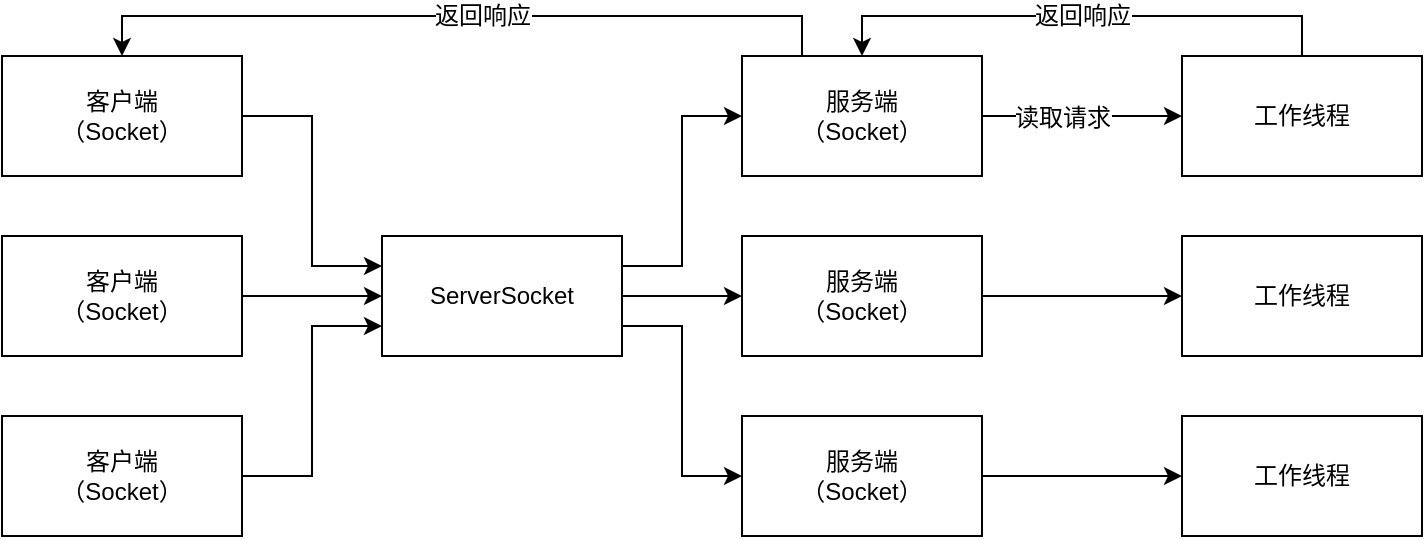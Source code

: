 <mxfile version="12.3.2" type="github" pages="1">
  <diagram id="VHGko0hxx-SuDYcVb9iJ" name="第 1 页">
    <mxGraphModel dx="1422" dy="713" grid="1" gridSize="10" guides="1" tooltips="1" connect="1" arrows="1" fold="1" page="1" pageScale="1" pageWidth="827" pageHeight="1169" math="0" shadow="0">
      <root>
        <mxCell id="0"/>
        <mxCell id="1" parent="0"/>
        <mxCell id="nBgeunHt04MWWih48K07-14" style="edgeStyle=orthogonalEdgeStyle;rounded=0;orthogonalLoop=1;jettySize=auto;html=1;exitX=1;exitY=0.25;exitDx=0;exitDy=0;entryX=0;entryY=0.5;entryDx=0;entryDy=0;" edge="1" parent="1" source="nBgeunHt04MWWih48K07-1" target="nBgeunHt04MWWih48K07-5">
          <mxGeometry relative="1" as="geometry"/>
        </mxCell>
        <mxCell id="nBgeunHt04MWWih48K07-15" style="edgeStyle=orthogonalEdgeStyle;rounded=0;orthogonalLoop=1;jettySize=auto;html=1;entryX=0;entryY=0.5;entryDx=0;entryDy=0;" edge="1" parent="1" source="nBgeunHt04MWWih48K07-1" target="nBgeunHt04MWWih48K07-6">
          <mxGeometry relative="1" as="geometry"/>
        </mxCell>
        <mxCell id="nBgeunHt04MWWih48K07-16" style="edgeStyle=orthogonalEdgeStyle;rounded=0;orthogonalLoop=1;jettySize=auto;html=1;exitX=1;exitY=0.75;exitDx=0;exitDy=0;entryX=0;entryY=0.5;entryDx=0;entryDy=0;" edge="1" parent="1" source="nBgeunHt04MWWih48K07-1" target="nBgeunHt04MWWih48K07-7">
          <mxGeometry relative="1" as="geometry"/>
        </mxCell>
        <mxCell id="nBgeunHt04MWWih48K07-1" value="ServerSocket" style="rounded=0;whiteSpace=wrap;html=1;" vertex="1" parent="1">
          <mxGeometry x="240" y="270" width="120" height="60" as="geometry"/>
        </mxCell>
        <mxCell id="nBgeunHt04MWWih48K07-11" style="edgeStyle=orthogonalEdgeStyle;rounded=0;orthogonalLoop=1;jettySize=auto;html=1;exitX=1;exitY=0.5;exitDx=0;exitDy=0;entryX=0;entryY=0.25;entryDx=0;entryDy=0;" edge="1" parent="1" source="nBgeunHt04MWWih48K07-2" target="nBgeunHt04MWWih48K07-1">
          <mxGeometry relative="1" as="geometry"/>
        </mxCell>
        <mxCell id="nBgeunHt04MWWih48K07-2" value="客户端&lt;br&gt;（Socket）" style="rounded=0;whiteSpace=wrap;html=1;" vertex="1" parent="1">
          <mxGeometry x="50" y="180" width="120" height="60" as="geometry"/>
        </mxCell>
        <mxCell id="nBgeunHt04MWWih48K07-12" style="edgeStyle=orthogonalEdgeStyle;rounded=0;orthogonalLoop=1;jettySize=auto;html=1;entryX=0;entryY=0.5;entryDx=0;entryDy=0;" edge="1" parent="1" source="nBgeunHt04MWWih48K07-3" target="nBgeunHt04MWWih48K07-1">
          <mxGeometry relative="1" as="geometry"/>
        </mxCell>
        <mxCell id="nBgeunHt04MWWih48K07-3" value="客户端&lt;br&gt;（Socket）" style="rounded=0;whiteSpace=wrap;html=1;" vertex="1" parent="1">
          <mxGeometry x="50" y="270" width="120" height="60" as="geometry"/>
        </mxCell>
        <mxCell id="nBgeunHt04MWWih48K07-13" style="edgeStyle=orthogonalEdgeStyle;rounded=0;orthogonalLoop=1;jettySize=auto;html=1;entryX=0;entryY=0.75;entryDx=0;entryDy=0;" edge="1" parent="1" source="nBgeunHt04MWWih48K07-4" target="nBgeunHt04MWWih48K07-1">
          <mxGeometry relative="1" as="geometry"/>
        </mxCell>
        <mxCell id="nBgeunHt04MWWih48K07-4" value="客户端&lt;br&gt;（Socket）" style="rounded=0;whiteSpace=wrap;html=1;" vertex="1" parent="1">
          <mxGeometry x="50" y="360" width="120" height="60" as="geometry"/>
        </mxCell>
        <mxCell id="nBgeunHt04MWWih48K07-17" style="edgeStyle=orthogonalEdgeStyle;rounded=0;orthogonalLoop=1;jettySize=auto;html=1;entryX=0;entryY=0.5;entryDx=0;entryDy=0;" edge="1" parent="1" source="nBgeunHt04MWWih48K07-5" target="nBgeunHt04MWWih48K07-8">
          <mxGeometry relative="1" as="geometry"/>
        </mxCell>
        <mxCell id="nBgeunHt04MWWih48K07-18" value="读取请求" style="text;html=1;align=center;verticalAlign=middle;resizable=0;points=[];;labelBackgroundColor=#ffffff;" vertex="1" connectable="0" parent="nBgeunHt04MWWih48K07-17">
          <mxGeometry x="-0.2" y="-1" relative="1" as="geometry">
            <mxPoint as="offset"/>
          </mxGeometry>
        </mxCell>
        <mxCell id="nBgeunHt04MWWih48K07-25" style="edgeStyle=orthogonalEdgeStyle;rounded=0;orthogonalLoop=1;jettySize=auto;html=1;exitX=0.25;exitY=0;exitDx=0;exitDy=0;entryX=0.5;entryY=0;entryDx=0;entryDy=0;" edge="1" parent="1" source="nBgeunHt04MWWih48K07-5" target="nBgeunHt04MWWih48K07-2">
          <mxGeometry relative="1" as="geometry"/>
        </mxCell>
        <mxCell id="nBgeunHt04MWWih48K07-26" value="返回响应" style="text;html=1;align=center;verticalAlign=middle;resizable=0;points=[];;labelBackgroundColor=#ffffff;" vertex="1" connectable="0" parent="nBgeunHt04MWWih48K07-25">
          <mxGeometry x="0.395" relative="1" as="geometry">
            <mxPoint x="85" as="offset"/>
          </mxGeometry>
        </mxCell>
        <mxCell id="nBgeunHt04MWWih48K07-5" value="服务端&lt;br&gt;（Socket）" style="rounded=0;whiteSpace=wrap;html=1;" vertex="1" parent="1">
          <mxGeometry x="420" y="180" width="120" height="60" as="geometry"/>
        </mxCell>
        <mxCell id="nBgeunHt04MWWih48K07-19" style="edgeStyle=orthogonalEdgeStyle;rounded=0;orthogonalLoop=1;jettySize=auto;html=1;entryX=0;entryY=0.5;entryDx=0;entryDy=0;" edge="1" parent="1" source="nBgeunHt04MWWih48K07-6" target="nBgeunHt04MWWih48K07-9">
          <mxGeometry relative="1" as="geometry"/>
        </mxCell>
        <mxCell id="nBgeunHt04MWWih48K07-6" value="服务端&lt;br&gt;（Socket）" style="rounded=0;whiteSpace=wrap;html=1;" vertex="1" parent="1">
          <mxGeometry x="420" y="270" width="120" height="60" as="geometry"/>
        </mxCell>
        <mxCell id="nBgeunHt04MWWih48K07-20" style="edgeStyle=orthogonalEdgeStyle;rounded=0;orthogonalLoop=1;jettySize=auto;html=1;" edge="1" parent="1" source="nBgeunHt04MWWih48K07-7" target="nBgeunHt04MWWih48K07-10">
          <mxGeometry relative="1" as="geometry"/>
        </mxCell>
        <mxCell id="nBgeunHt04MWWih48K07-7" value="服务端&lt;br&gt;（Socket）" style="rounded=0;whiteSpace=wrap;html=1;" vertex="1" parent="1">
          <mxGeometry x="420" y="360" width="120" height="60" as="geometry"/>
        </mxCell>
        <mxCell id="nBgeunHt04MWWih48K07-21" style="edgeStyle=orthogonalEdgeStyle;rounded=0;orthogonalLoop=1;jettySize=auto;html=1;entryX=0.5;entryY=0;entryDx=0;entryDy=0;" edge="1" parent="1" source="nBgeunHt04MWWih48K07-8" target="nBgeunHt04MWWih48K07-5">
          <mxGeometry relative="1" as="geometry">
            <Array as="points">
              <mxPoint x="700" y="160"/>
              <mxPoint x="480" y="160"/>
            </Array>
          </mxGeometry>
        </mxCell>
        <mxCell id="nBgeunHt04MWWih48K07-24" value="返回响应" style="text;html=1;align=center;verticalAlign=middle;resizable=0;points=[];;labelBackgroundColor=#ffffff;" vertex="1" connectable="0" parent="nBgeunHt04MWWih48K07-21">
          <mxGeometry x="0.146" relative="1" as="geometry">
            <mxPoint x="19" as="offset"/>
          </mxGeometry>
        </mxCell>
        <mxCell id="nBgeunHt04MWWih48K07-8" value="工作线程&lt;span style=&quot;color: rgba(0 , 0 , 0 , 0) ; font-family: monospace ; font-size: 0px ; white-space: nowrap&quot;&gt;%3CmxGraphModel%3E%3Croot%3E%3CmxCell%20id%3D%220%22%2F%3E%3CmxCell%20id%3D%221%22%20parent%3D%220%22%2F%3E%3CmxCell%20id%3D%222%22%20value%3D%22%E6%9C%8D%E5%8A%A1%E7%AB%AF%26lt%3Bbr%26gt%3B%EF%BC%88Socket%EF%BC%89%22%20style%3D%22rounded%3D0%3BwhiteSpace%3Dwrap%3Bhtml%3D1%3B%22%20vertex%3D%221%22%20parent%3D%221%22%3E%3CmxGeometry%20x%3D%22420%22%20y%3D%22180%22%20width%3D%22120%22%20height%3D%2260%22%20as%3D%22geometry%22%2F%3E%3C%2FmxCell%3E%3C%2Froot%3E%3C%2FmxGraphModel%3E&lt;/span&gt;" style="rounded=0;whiteSpace=wrap;html=1;" vertex="1" parent="1">
          <mxGeometry x="640" y="180" width="120" height="60" as="geometry"/>
        </mxCell>
        <mxCell id="nBgeunHt04MWWih48K07-9" value="工作线程&lt;span style=&quot;color: rgba(0 , 0 , 0 , 0) ; font-family: monospace ; font-size: 0px ; white-space: nowrap&quot;&gt;%3CmxGraphModel%3E%3Croot%3E%3CmxCell%20id%3D%220%22%2F%3E%3CmxCell%20id%3D%221%22%20parent%3D%220%22%2F%3E%3CmxCell%20id%3D%222%22%20value%3D%22%E6%9C%8D%E5%8A%A1%E7%AB%AF%26lt%3Bbr%26gt%3B%EF%BC%88Socket%EF%BC%89%22%20style%3D%22rounded%3D0%3BwhiteSpace%3Dwrap%3Bhtml%3D1%3B%22%20vertex%3D%221%22%20parent%3D%221%22%3E%3CmxGeometry%20x%3D%22420%22%20y%3D%22180%22%20width%3D%22120%22%20height%3D%2260%22%20as%3D%22geometry%22%2F%3E%3C%2FmxCell%3E%3C%2Froot%3E%3C%2FmxGraphModel%3E&lt;/span&gt;" style="rounded=0;whiteSpace=wrap;html=1;" vertex="1" parent="1">
          <mxGeometry x="640" y="270" width="120" height="60" as="geometry"/>
        </mxCell>
        <mxCell id="nBgeunHt04MWWih48K07-10" value="工作线程&lt;span style=&quot;color: rgba(0 , 0 , 0 , 0) ; font-family: monospace ; font-size: 0px ; white-space: nowrap&quot;&gt;%3CmxGraphModel%3E%3Croot%3E%3CmxCell%20id%3D%220%22%2F%3E%3CmxCell%20id%3D%221%22%20parent%3D%220%22%2F%3E%3CmxCell%20id%3D%222%22%20value%3D%22%E6%9C%8D%E5%8A%A1%E7%AB%AF%26lt%3Bbr%26gt%3B%EF%BC%88Socket%EF%BC%89%22%20style%3D%22rounded%3D0%3BwhiteSpace%3Dwrap%3Bhtml%3D1%3B%22%20vertex%3D%221%22%20parent%3D%221%22%3E%3CmxGeometry%20x%3D%22420%22%20y%3D%22180%22%20width%3D%22120%22%20height%3D%2260%22%20as%3D%22geometry%22%2F%3E%3C%2FmxCell%3E%3C%2Froot%3E%3C%2FmxGraphModel%3E&lt;/span&gt;" style="rounded=0;whiteSpace=wrap;html=1;" vertex="1" parent="1">
          <mxGeometry x="640" y="360" width="120" height="60" as="geometry"/>
        </mxCell>
      </root>
    </mxGraphModel>
  </diagram>
</mxfile>
